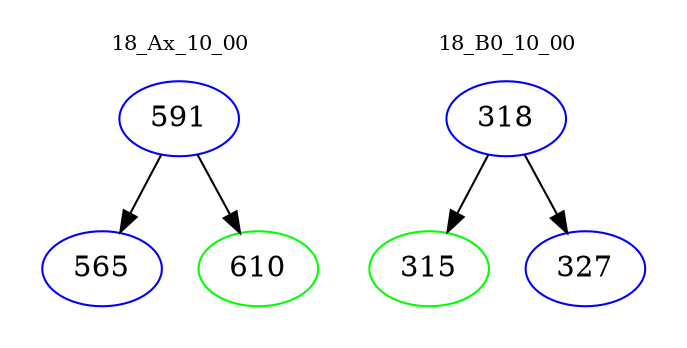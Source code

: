 digraph{
subgraph cluster_0 {
color = white
label = "18_Ax_10_00";
fontsize=10;
T0_591 [label="591", color="blue"]
T0_591 -> T0_565 [color="black"]
T0_565 [label="565", color="blue"]
T0_591 -> T0_610 [color="black"]
T0_610 [label="610", color="green"]
}
subgraph cluster_1 {
color = white
label = "18_B0_10_00";
fontsize=10;
T1_318 [label="318", color="blue"]
T1_318 -> T1_315 [color="black"]
T1_315 [label="315", color="green"]
T1_318 -> T1_327 [color="black"]
T1_327 [label="327", color="blue"]
}
}
